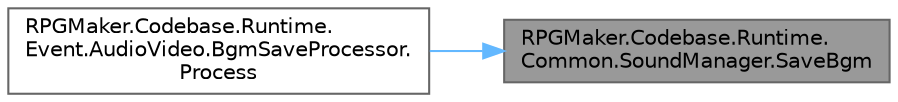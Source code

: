 digraph "RPGMaker.Codebase.Runtime.Common.SoundManager.SaveBgm"
{
 // LATEX_PDF_SIZE
  bgcolor="transparent";
  edge [fontname=Helvetica,fontsize=10,labelfontname=Helvetica,labelfontsize=10];
  node [fontname=Helvetica,fontsize=10,shape=box,height=0.2,width=0.4];
  rankdir="RL";
  Node1 [id="Node000001",label="RPGMaker.Codebase.Runtime.\lCommon.SoundManager.SaveBgm",height=0.2,width=0.4,color="gray40", fillcolor="grey60", style="filled", fontcolor="black",tooltip="BGMの保存。"];
  Node1 -> Node2 [id="edge1_Node000001_Node000002",dir="back",color="steelblue1",style="solid",tooltip=" "];
  Node2 [id="Node000002",label="RPGMaker.Codebase.Runtime.\lEvent.AudioVideo.BgmSaveProcessor.\lProcess",height=0.2,width=0.4,color="grey40", fillcolor="white", style="filled",URL="$d0/d8d/class_r_p_g_maker_1_1_codebase_1_1_runtime_1_1_event_1_1_audio_video_1_1_bgm_save_processor.html#a05d02a8d6dda23f6b6a7ed193315648e",tooltip="イベント実行処理"];
}
